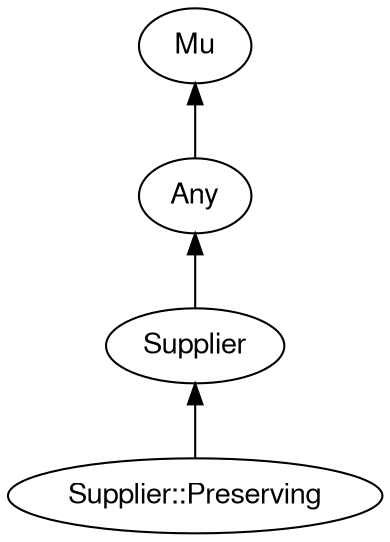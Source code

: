 digraph "perl6-type-graph" {
    rankdir=BT;
    splines=polyline;
    overlap=false; 
    graph [truecolor=true bgcolor="#FFFFFF"];
    // Types
    "Supplier" [color="#000000", fontcolor="#000000", href="/type/Supplier", fontname="FreeSans"];
    "Mu" [color="#000000", fontcolor="#000000", href="/type/Mu", fontname="FreeSans"];
    "Any" [color="#000000", fontcolor="#000000", href="/type/Any", fontname="FreeSans"];
    "Supplier::Preserving" [color="#000000", fontcolor="#000000", href="/type/Supplier::Preserving", fontname="FreeSans"];

    // Superclasses
    "Supplier" -> "Any" [color="#000000"];
    "Any" -> "Mu" [color="#000000"];
    "Supplier::Preserving" -> "Supplier" [color="#000000"];

    // Roles
}
